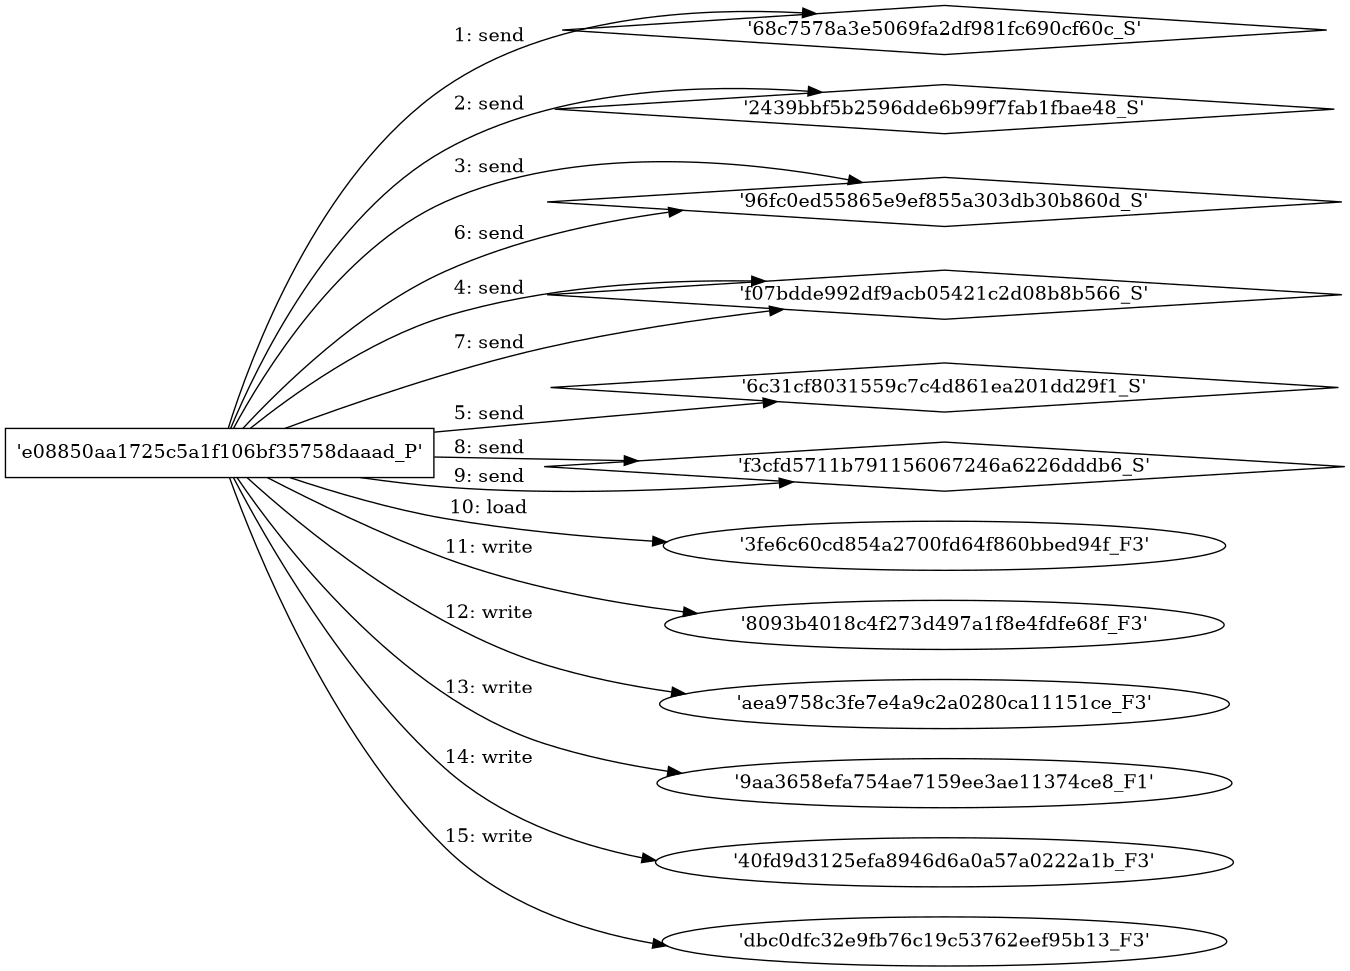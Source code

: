 digraph "D:\Learning\Paper\apt\基于CTI的攻击预警\Dataset\攻击图\ASGfromALLCTI\Dynamic Data Resolver (DDR) - IDA Plugin.dot" {
rankdir="LR"
size="9"
fixedsize="false"
splines="true"
nodesep=0.3
ranksep=0
fontsize=10
overlap="scalexy"
engine= "neato"
	"'68c7578a3e5069fa2df981fc690cf60c_S'" [node_type=Socket shape=diamond]
	"'e08850aa1725c5a1f106bf35758daaad_P'" [node_type=Process shape=box]
	"'e08850aa1725c5a1f106bf35758daaad_P'" -> "'68c7578a3e5069fa2df981fc690cf60c_S'" [label="1: send"]
	"'2439bbf5b2596dde6b99f7fab1fbae48_S'" [node_type=Socket shape=diamond]
	"'e08850aa1725c5a1f106bf35758daaad_P'" [node_type=Process shape=box]
	"'e08850aa1725c5a1f106bf35758daaad_P'" -> "'2439bbf5b2596dde6b99f7fab1fbae48_S'" [label="2: send"]
	"'96fc0ed55865e9ef855a303db30b860d_S'" [node_type=Socket shape=diamond]
	"'e08850aa1725c5a1f106bf35758daaad_P'" [node_type=Process shape=box]
	"'e08850aa1725c5a1f106bf35758daaad_P'" -> "'96fc0ed55865e9ef855a303db30b860d_S'" [label="3: send"]
	"'f07bdde992df9acb05421c2d08b8b566_S'" [node_type=Socket shape=diamond]
	"'e08850aa1725c5a1f106bf35758daaad_P'" [node_type=Process shape=box]
	"'e08850aa1725c5a1f106bf35758daaad_P'" -> "'f07bdde992df9acb05421c2d08b8b566_S'" [label="4: send"]
	"'6c31cf8031559c7c4d861ea201dd29f1_S'" [node_type=Socket shape=diamond]
	"'e08850aa1725c5a1f106bf35758daaad_P'" [node_type=Process shape=box]
	"'e08850aa1725c5a1f106bf35758daaad_P'" -> "'6c31cf8031559c7c4d861ea201dd29f1_S'" [label="5: send"]
	"'96fc0ed55865e9ef855a303db30b860d_S'" [node_type=Socket shape=diamond]
	"'e08850aa1725c5a1f106bf35758daaad_P'" [node_type=Process shape=box]
	"'e08850aa1725c5a1f106bf35758daaad_P'" -> "'96fc0ed55865e9ef855a303db30b860d_S'" [label="6: send"]
	"'f07bdde992df9acb05421c2d08b8b566_S'" [node_type=Socket shape=diamond]
	"'e08850aa1725c5a1f106bf35758daaad_P'" [node_type=Process shape=box]
	"'e08850aa1725c5a1f106bf35758daaad_P'" -> "'f07bdde992df9acb05421c2d08b8b566_S'" [label="7: send"]
	"'f3cfd5711b791156067246a6226dddb6_S'" [node_type=Socket shape=diamond]
	"'e08850aa1725c5a1f106bf35758daaad_P'" [node_type=Process shape=box]
	"'e08850aa1725c5a1f106bf35758daaad_P'" -> "'f3cfd5711b791156067246a6226dddb6_S'" [label="8: send"]
	"'f3cfd5711b791156067246a6226dddb6_S'" [node_type=Socket shape=diamond]
	"'e08850aa1725c5a1f106bf35758daaad_P'" [node_type=Process shape=box]
	"'e08850aa1725c5a1f106bf35758daaad_P'" -> "'f3cfd5711b791156067246a6226dddb6_S'" [label="9: send"]
	"'3fe6c60cd854a2700fd64f860bbed94f_F3'" [node_type=file shape=ellipse]
	"'e08850aa1725c5a1f106bf35758daaad_P'" [node_type=Process shape=box]
	"'e08850aa1725c5a1f106bf35758daaad_P'" -> "'3fe6c60cd854a2700fd64f860bbed94f_F3'" [label="10: load"]
	"'8093b4018c4f273d497a1f8e4fdfe68f_F3'" [node_type=file shape=ellipse]
	"'e08850aa1725c5a1f106bf35758daaad_P'" [node_type=Process shape=box]
	"'e08850aa1725c5a1f106bf35758daaad_P'" -> "'8093b4018c4f273d497a1f8e4fdfe68f_F3'" [label="11: write"]
	"'aea9758c3fe7e4a9c2a0280ca11151ce_F3'" [node_type=file shape=ellipse]
	"'e08850aa1725c5a1f106bf35758daaad_P'" [node_type=Process shape=box]
	"'e08850aa1725c5a1f106bf35758daaad_P'" -> "'aea9758c3fe7e4a9c2a0280ca11151ce_F3'" [label="12: write"]
	"'9aa3658efa754ae7159ee3ae11374ce8_F1'" [node_type=file shape=ellipse]
	"'e08850aa1725c5a1f106bf35758daaad_P'" [node_type=Process shape=box]
	"'e08850aa1725c5a1f106bf35758daaad_P'" -> "'9aa3658efa754ae7159ee3ae11374ce8_F1'" [label="13: write"]
	"'40fd9d3125efa8946d6a0a57a0222a1b_F3'" [node_type=file shape=ellipse]
	"'e08850aa1725c5a1f106bf35758daaad_P'" [node_type=Process shape=box]
	"'e08850aa1725c5a1f106bf35758daaad_P'" -> "'40fd9d3125efa8946d6a0a57a0222a1b_F3'" [label="14: write"]
	"'dbc0dfc32e9fb76c19c53762eef95b13_F3'" [node_type=file shape=ellipse]
	"'e08850aa1725c5a1f106bf35758daaad_P'" [node_type=Process shape=box]
	"'e08850aa1725c5a1f106bf35758daaad_P'" -> "'dbc0dfc32e9fb76c19c53762eef95b13_F3'" [label="15: write"]
}
